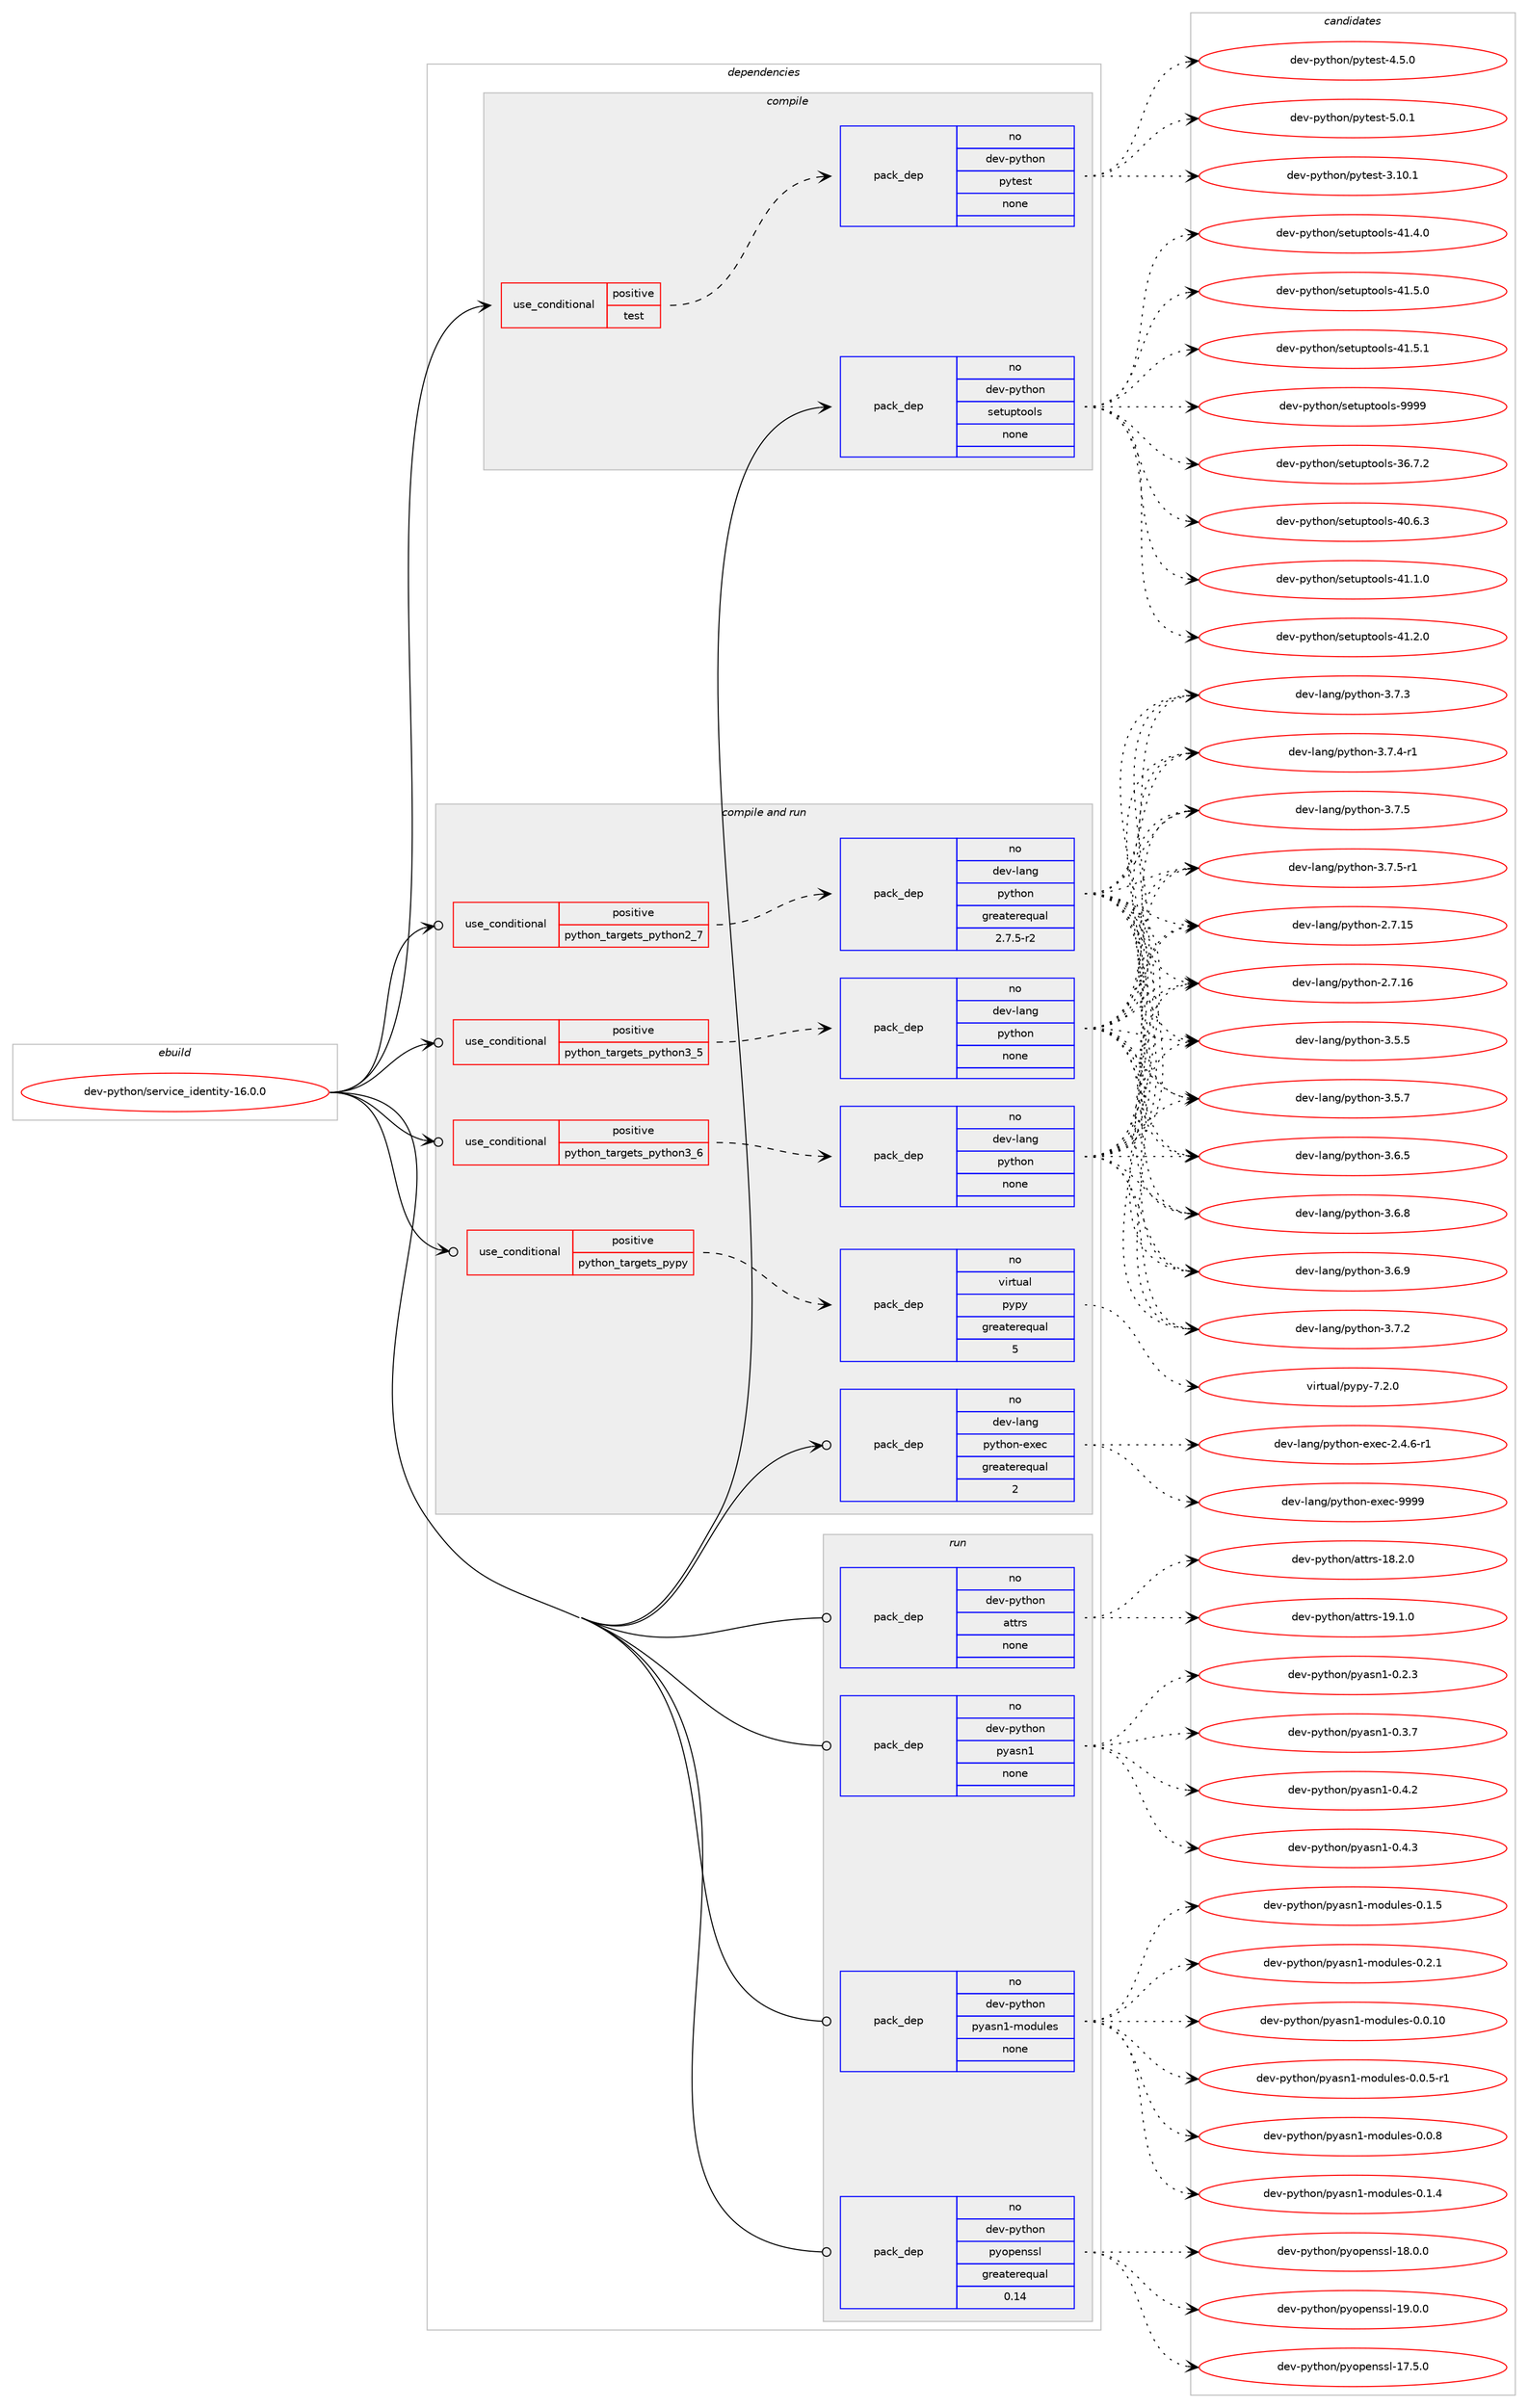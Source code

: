 digraph prolog {

# *************
# Graph options
# *************

newrank=true;
concentrate=true;
compound=true;
graph [rankdir=LR,fontname=Helvetica,fontsize=10,ranksep=1.5];#, ranksep=2.5, nodesep=0.2];
edge  [arrowhead=vee];
node  [fontname=Helvetica,fontsize=10];

# **********
# The ebuild
# **********

subgraph cluster_leftcol {
color=gray;
rank=same;
label=<<i>ebuild</i>>;
id [label="dev-python/service_identity-16.0.0", color=red, width=4, href="../dev-python/service_identity-16.0.0.svg"];
}

# ****************
# The dependencies
# ****************

subgraph cluster_midcol {
color=gray;
label=<<i>dependencies</i>>;
subgraph cluster_compile {
fillcolor="#eeeeee";
style=filled;
label=<<i>compile</i>>;
subgraph cond149176 {
dependency636740 [label=<<TABLE BORDER="0" CELLBORDER="1" CELLSPACING="0" CELLPADDING="4"><TR><TD ROWSPAN="3" CELLPADDING="10">use_conditional</TD></TR><TR><TD>positive</TD></TR><TR><TD>test</TD></TR></TABLE>>, shape=none, color=red];
subgraph pack475683 {
dependency636741 [label=<<TABLE BORDER="0" CELLBORDER="1" CELLSPACING="0" CELLPADDING="4" WIDTH="220"><TR><TD ROWSPAN="6" CELLPADDING="30">pack_dep</TD></TR><TR><TD WIDTH="110">no</TD></TR><TR><TD>dev-python</TD></TR><TR><TD>pytest</TD></TR><TR><TD>none</TD></TR><TR><TD></TD></TR></TABLE>>, shape=none, color=blue];
}
dependency636740:e -> dependency636741:w [weight=20,style="dashed",arrowhead="vee"];
}
id:e -> dependency636740:w [weight=20,style="solid",arrowhead="vee"];
subgraph pack475684 {
dependency636742 [label=<<TABLE BORDER="0" CELLBORDER="1" CELLSPACING="0" CELLPADDING="4" WIDTH="220"><TR><TD ROWSPAN="6" CELLPADDING="30">pack_dep</TD></TR><TR><TD WIDTH="110">no</TD></TR><TR><TD>dev-python</TD></TR><TR><TD>setuptools</TD></TR><TR><TD>none</TD></TR><TR><TD></TD></TR></TABLE>>, shape=none, color=blue];
}
id:e -> dependency636742:w [weight=20,style="solid",arrowhead="vee"];
}
subgraph cluster_compileandrun {
fillcolor="#eeeeee";
style=filled;
label=<<i>compile and run</i>>;
subgraph cond149177 {
dependency636743 [label=<<TABLE BORDER="0" CELLBORDER="1" CELLSPACING="0" CELLPADDING="4"><TR><TD ROWSPAN="3" CELLPADDING="10">use_conditional</TD></TR><TR><TD>positive</TD></TR><TR><TD>python_targets_pypy</TD></TR></TABLE>>, shape=none, color=red];
subgraph pack475685 {
dependency636744 [label=<<TABLE BORDER="0" CELLBORDER="1" CELLSPACING="0" CELLPADDING="4" WIDTH="220"><TR><TD ROWSPAN="6" CELLPADDING="30">pack_dep</TD></TR><TR><TD WIDTH="110">no</TD></TR><TR><TD>virtual</TD></TR><TR><TD>pypy</TD></TR><TR><TD>greaterequal</TD></TR><TR><TD>5</TD></TR></TABLE>>, shape=none, color=blue];
}
dependency636743:e -> dependency636744:w [weight=20,style="dashed",arrowhead="vee"];
}
id:e -> dependency636743:w [weight=20,style="solid",arrowhead="odotvee"];
subgraph cond149178 {
dependency636745 [label=<<TABLE BORDER="0" CELLBORDER="1" CELLSPACING="0" CELLPADDING="4"><TR><TD ROWSPAN="3" CELLPADDING="10">use_conditional</TD></TR><TR><TD>positive</TD></TR><TR><TD>python_targets_python2_7</TD></TR></TABLE>>, shape=none, color=red];
subgraph pack475686 {
dependency636746 [label=<<TABLE BORDER="0" CELLBORDER="1" CELLSPACING="0" CELLPADDING="4" WIDTH="220"><TR><TD ROWSPAN="6" CELLPADDING="30">pack_dep</TD></TR><TR><TD WIDTH="110">no</TD></TR><TR><TD>dev-lang</TD></TR><TR><TD>python</TD></TR><TR><TD>greaterequal</TD></TR><TR><TD>2.7.5-r2</TD></TR></TABLE>>, shape=none, color=blue];
}
dependency636745:e -> dependency636746:w [weight=20,style="dashed",arrowhead="vee"];
}
id:e -> dependency636745:w [weight=20,style="solid",arrowhead="odotvee"];
subgraph cond149179 {
dependency636747 [label=<<TABLE BORDER="0" CELLBORDER="1" CELLSPACING="0" CELLPADDING="4"><TR><TD ROWSPAN="3" CELLPADDING="10">use_conditional</TD></TR><TR><TD>positive</TD></TR><TR><TD>python_targets_python3_5</TD></TR></TABLE>>, shape=none, color=red];
subgraph pack475687 {
dependency636748 [label=<<TABLE BORDER="0" CELLBORDER="1" CELLSPACING="0" CELLPADDING="4" WIDTH="220"><TR><TD ROWSPAN="6" CELLPADDING="30">pack_dep</TD></TR><TR><TD WIDTH="110">no</TD></TR><TR><TD>dev-lang</TD></TR><TR><TD>python</TD></TR><TR><TD>none</TD></TR><TR><TD></TD></TR></TABLE>>, shape=none, color=blue];
}
dependency636747:e -> dependency636748:w [weight=20,style="dashed",arrowhead="vee"];
}
id:e -> dependency636747:w [weight=20,style="solid",arrowhead="odotvee"];
subgraph cond149180 {
dependency636749 [label=<<TABLE BORDER="0" CELLBORDER="1" CELLSPACING="0" CELLPADDING="4"><TR><TD ROWSPAN="3" CELLPADDING="10">use_conditional</TD></TR><TR><TD>positive</TD></TR><TR><TD>python_targets_python3_6</TD></TR></TABLE>>, shape=none, color=red];
subgraph pack475688 {
dependency636750 [label=<<TABLE BORDER="0" CELLBORDER="1" CELLSPACING="0" CELLPADDING="4" WIDTH="220"><TR><TD ROWSPAN="6" CELLPADDING="30">pack_dep</TD></TR><TR><TD WIDTH="110">no</TD></TR><TR><TD>dev-lang</TD></TR><TR><TD>python</TD></TR><TR><TD>none</TD></TR><TR><TD></TD></TR></TABLE>>, shape=none, color=blue];
}
dependency636749:e -> dependency636750:w [weight=20,style="dashed",arrowhead="vee"];
}
id:e -> dependency636749:w [weight=20,style="solid",arrowhead="odotvee"];
subgraph pack475689 {
dependency636751 [label=<<TABLE BORDER="0" CELLBORDER="1" CELLSPACING="0" CELLPADDING="4" WIDTH="220"><TR><TD ROWSPAN="6" CELLPADDING="30">pack_dep</TD></TR><TR><TD WIDTH="110">no</TD></TR><TR><TD>dev-lang</TD></TR><TR><TD>python-exec</TD></TR><TR><TD>greaterequal</TD></TR><TR><TD>2</TD></TR></TABLE>>, shape=none, color=blue];
}
id:e -> dependency636751:w [weight=20,style="solid",arrowhead="odotvee"];
}
subgraph cluster_run {
fillcolor="#eeeeee";
style=filled;
label=<<i>run</i>>;
subgraph pack475690 {
dependency636752 [label=<<TABLE BORDER="0" CELLBORDER="1" CELLSPACING="0" CELLPADDING="4" WIDTH="220"><TR><TD ROWSPAN="6" CELLPADDING="30">pack_dep</TD></TR><TR><TD WIDTH="110">no</TD></TR><TR><TD>dev-python</TD></TR><TR><TD>attrs</TD></TR><TR><TD>none</TD></TR><TR><TD></TD></TR></TABLE>>, shape=none, color=blue];
}
id:e -> dependency636752:w [weight=20,style="solid",arrowhead="odot"];
subgraph pack475691 {
dependency636753 [label=<<TABLE BORDER="0" CELLBORDER="1" CELLSPACING="0" CELLPADDING="4" WIDTH="220"><TR><TD ROWSPAN="6" CELLPADDING="30">pack_dep</TD></TR><TR><TD WIDTH="110">no</TD></TR><TR><TD>dev-python</TD></TR><TR><TD>pyasn1</TD></TR><TR><TD>none</TD></TR><TR><TD></TD></TR></TABLE>>, shape=none, color=blue];
}
id:e -> dependency636753:w [weight=20,style="solid",arrowhead="odot"];
subgraph pack475692 {
dependency636754 [label=<<TABLE BORDER="0" CELLBORDER="1" CELLSPACING="0" CELLPADDING="4" WIDTH="220"><TR><TD ROWSPAN="6" CELLPADDING="30">pack_dep</TD></TR><TR><TD WIDTH="110">no</TD></TR><TR><TD>dev-python</TD></TR><TR><TD>pyasn1-modules</TD></TR><TR><TD>none</TD></TR><TR><TD></TD></TR></TABLE>>, shape=none, color=blue];
}
id:e -> dependency636754:w [weight=20,style="solid",arrowhead="odot"];
subgraph pack475693 {
dependency636755 [label=<<TABLE BORDER="0" CELLBORDER="1" CELLSPACING="0" CELLPADDING="4" WIDTH="220"><TR><TD ROWSPAN="6" CELLPADDING="30">pack_dep</TD></TR><TR><TD WIDTH="110">no</TD></TR><TR><TD>dev-python</TD></TR><TR><TD>pyopenssl</TD></TR><TR><TD>greaterequal</TD></TR><TR><TD>0.14</TD></TR></TABLE>>, shape=none, color=blue];
}
id:e -> dependency636755:w [weight=20,style="solid",arrowhead="odot"];
}
}

# **************
# The candidates
# **************

subgraph cluster_choices {
rank=same;
color=gray;
label=<<i>candidates</i>>;

subgraph choice475683 {
color=black;
nodesep=1;
choice100101118451121211161041111104711212111610111511645514649484649 [label="dev-python/pytest-3.10.1", color=red, width=4,href="../dev-python/pytest-3.10.1.svg"];
choice1001011184511212111610411111047112121116101115116455246534648 [label="dev-python/pytest-4.5.0", color=red, width=4,href="../dev-python/pytest-4.5.0.svg"];
choice1001011184511212111610411111047112121116101115116455346484649 [label="dev-python/pytest-5.0.1", color=red, width=4,href="../dev-python/pytest-5.0.1.svg"];
dependency636741:e -> choice100101118451121211161041111104711212111610111511645514649484649:w [style=dotted,weight="100"];
dependency636741:e -> choice1001011184511212111610411111047112121116101115116455246534648:w [style=dotted,weight="100"];
dependency636741:e -> choice1001011184511212111610411111047112121116101115116455346484649:w [style=dotted,weight="100"];
}
subgraph choice475684 {
color=black;
nodesep=1;
choice100101118451121211161041111104711510111611711211611111110811545515446554650 [label="dev-python/setuptools-36.7.2", color=red, width=4,href="../dev-python/setuptools-36.7.2.svg"];
choice100101118451121211161041111104711510111611711211611111110811545524846544651 [label="dev-python/setuptools-40.6.3", color=red, width=4,href="../dev-python/setuptools-40.6.3.svg"];
choice100101118451121211161041111104711510111611711211611111110811545524946494648 [label="dev-python/setuptools-41.1.0", color=red, width=4,href="../dev-python/setuptools-41.1.0.svg"];
choice100101118451121211161041111104711510111611711211611111110811545524946504648 [label="dev-python/setuptools-41.2.0", color=red, width=4,href="../dev-python/setuptools-41.2.0.svg"];
choice100101118451121211161041111104711510111611711211611111110811545524946524648 [label="dev-python/setuptools-41.4.0", color=red, width=4,href="../dev-python/setuptools-41.4.0.svg"];
choice100101118451121211161041111104711510111611711211611111110811545524946534648 [label="dev-python/setuptools-41.5.0", color=red, width=4,href="../dev-python/setuptools-41.5.0.svg"];
choice100101118451121211161041111104711510111611711211611111110811545524946534649 [label="dev-python/setuptools-41.5.1", color=red, width=4,href="../dev-python/setuptools-41.5.1.svg"];
choice10010111845112121116104111110471151011161171121161111111081154557575757 [label="dev-python/setuptools-9999", color=red, width=4,href="../dev-python/setuptools-9999.svg"];
dependency636742:e -> choice100101118451121211161041111104711510111611711211611111110811545515446554650:w [style=dotted,weight="100"];
dependency636742:e -> choice100101118451121211161041111104711510111611711211611111110811545524846544651:w [style=dotted,weight="100"];
dependency636742:e -> choice100101118451121211161041111104711510111611711211611111110811545524946494648:w [style=dotted,weight="100"];
dependency636742:e -> choice100101118451121211161041111104711510111611711211611111110811545524946504648:w [style=dotted,weight="100"];
dependency636742:e -> choice100101118451121211161041111104711510111611711211611111110811545524946524648:w [style=dotted,weight="100"];
dependency636742:e -> choice100101118451121211161041111104711510111611711211611111110811545524946534648:w [style=dotted,weight="100"];
dependency636742:e -> choice100101118451121211161041111104711510111611711211611111110811545524946534649:w [style=dotted,weight="100"];
dependency636742:e -> choice10010111845112121116104111110471151011161171121161111111081154557575757:w [style=dotted,weight="100"];
}
subgraph choice475685 {
color=black;
nodesep=1;
choice1181051141161179710847112121112121455546504648 [label="virtual/pypy-7.2.0", color=red, width=4,href="../virtual/pypy-7.2.0.svg"];
dependency636744:e -> choice1181051141161179710847112121112121455546504648:w [style=dotted,weight="100"];
}
subgraph choice475686 {
color=black;
nodesep=1;
choice10010111845108971101034711212111610411111045504655464953 [label="dev-lang/python-2.7.15", color=red, width=4,href="../dev-lang/python-2.7.15.svg"];
choice10010111845108971101034711212111610411111045504655464954 [label="dev-lang/python-2.7.16", color=red, width=4,href="../dev-lang/python-2.7.16.svg"];
choice100101118451089711010347112121116104111110455146534653 [label="dev-lang/python-3.5.5", color=red, width=4,href="../dev-lang/python-3.5.5.svg"];
choice100101118451089711010347112121116104111110455146534655 [label="dev-lang/python-3.5.7", color=red, width=4,href="../dev-lang/python-3.5.7.svg"];
choice100101118451089711010347112121116104111110455146544653 [label="dev-lang/python-3.6.5", color=red, width=4,href="../dev-lang/python-3.6.5.svg"];
choice100101118451089711010347112121116104111110455146544656 [label="dev-lang/python-3.6.8", color=red, width=4,href="../dev-lang/python-3.6.8.svg"];
choice100101118451089711010347112121116104111110455146544657 [label="dev-lang/python-3.6.9", color=red, width=4,href="../dev-lang/python-3.6.9.svg"];
choice100101118451089711010347112121116104111110455146554650 [label="dev-lang/python-3.7.2", color=red, width=4,href="../dev-lang/python-3.7.2.svg"];
choice100101118451089711010347112121116104111110455146554651 [label="dev-lang/python-3.7.3", color=red, width=4,href="../dev-lang/python-3.7.3.svg"];
choice1001011184510897110103471121211161041111104551465546524511449 [label="dev-lang/python-3.7.4-r1", color=red, width=4,href="../dev-lang/python-3.7.4-r1.svg"];
choice100101118451089711010347112121116104111110455146554653 [label="dev-lang/python-3.7.5", color=red, width=4,href="../dev-lang/python-3.7.5.svg"];
choice1001011184510897110103471121211161041111104551465546534511449 [label="dev-lang/python-3.7.5-r1", color=red, width=4,href="../dev-lang/python-3.7.5-r1.svg"];
dependency636746:e -> choice10010111845108971101034711212111610411111045504655464953:w [style=dotted,weight="100"];
dependency636746:e -> choice10010111845108971101034711212111610411111045504655464954:w [style=dotted,weight="100"];
dependency636746:e -> choice100101118451089711010347112121116104111110455146534653:w [style=dotted,weight="100"];
dependency636746:e -> choice100101118451089711010347112121116104111110455146534655:w [style=dotted,weight="100"];
dependency636746:e -> choice100101118451089711010347112121116104111110455146544653:w [style=dotted,weight="100"];
dependency636746:e -> choice100101118451089711010347112121116104111110455146544656:w [style=dotted,weight="100"];
dependency636746:e -> choice100101118451089711010347112121116104111110455146544657:w [style=dotted,weight="100"];
dependency636746:e -> choice100101118451089711010347112121116104111110455146554650:w [style=dotted,weight="100"];
dependency636746:e -> choice100101118451089711010347112121116104111110455146554651:w [style=dotted,weight="100"];
dependency636746:e -> choice1001011184510897110103471121211161041111104551465546524511449:w [style=dotted,weight="100"];
dependency636746:e -> choice100101118451089711010347112121116104111110455146554653:w [style=dotted,weight="100"];
dependency636746:e -> choice1001011184510897110103471121211161041111104551465546534511449:w [style=dotted,weight="100"];
}
subgraph choice475687 {
color=black;
nodesep=1;
choice10010111845108971101034711212111610411111045504655464953 [label="dev-lang/python-2.7.15", color=red, width=4,href="../dev-lang/python-2.7.15.svg"];
choice10010111845108971101034711212111610411111045504655464954 [label="dev-lang/python-2.7.16", color=red, width=4,href="../dev-lang/python-2.7.16.svg"];
choice100101118451089711010347112121116104111110455146534653 [label="dev-lang/python-3.5.5", color=red, width=4,href="../dev-lang/python-3.5.5.svg"];
choice100101118451089711010347112121116104111110455146534655 [label="dev-lang/python-3.5.7", color=red, width=4,href="../dev-lang/python-3.5.7.svg"];
choice100101118451089711010347112121116104111110455146544653 [label="dev-lang/python-3.6.5", color=red, width=4,href="../dev-lang/python-3.6.5.svg"];
choice100101118451089711010347112121116104111110455146544656 [label="dev-lang/python-3.6.8", color=red, width=4,href="../dev-lang/python-3.6.8.svg"];
choice100101118451089711010347112121116104111110455146544657 [label="dev-lang/python-3.6.9", color=red, width=4,href="../dev-lang/python-3.6.9.svg"];
choice100101118451089711010347112121116104111110455146554650 [label="dev-lang/python-3.7.2", color=red, width=4,href="../dev-lang/python-3.7.2.svg"];
choice100101118451089711010347112121116104111110455146554651 [label="dev-lang/python-3.7.3", color=red, width=4,href="../dev-lang/python-3.7.3.svg"];
choice1001011184510897110103471121211161041111104551465546524511449 [label="dev-lang/python-3.7.4-r1", color=red, width=4,href="../dev-lang/python-3.7.4-r1.svg"];
choice100101118451089711010347112121116104111110455146554653 [label="dev-lang/python-3.7.5", color=red, width=4,href="../dev-lang/python-3.7.5.svg"];
choice1001011184510897110103471121211161041111104551465546534511449 [label="dev-lang/python-3.7.5-r1", color=red, width=4,href="../dev-lang/python-3.7.5-r1.svg"];
dependency636748:e -> choice10010111845108971101034711212111610411111045504655464953:w [style=dotted,weight="100"];
dependency636748:e -> choice10010111845108971101034711212111610411111045504655464954:w [style=dotted,weight="100"];
dependency636748:e -> choice100101118451089711010347112121116104111110455146534653:w [style=dotted,weight="100"];
dependency636748:e -> choice100101118451089711010347112121116104111110455146534655:w [style=dotted,weight="100"];
dependency636748:e -> choice100101118451089711010347112121116104111110455146544653:w [style=dotted,weight="100"];
dependency636748:e -> choice100101118451089711010347112121116104111110455146544656:w [style=dotted,weight="100"];
dependency636748:e -> choice100101118451089711010347112121116104111110455146544657:w [style=dotted,weight="100"];
dependency636748:e -> choice100101118451089711010347112121116104111110455146554650:w [style=dotted,weight="100"];
dependency636748:e -> choice100101118451089711010347112121116104111110455146554651:w [style=dotted,weight="100"];
dependency636748:e -> choice1001011184510897110103471121211161041111104551465546524511449:w [style=dotted,weight="100"];
dependency636748:e -> choice100101118451089711010347112121116104111110455146554653:w [style=dotted,weight="100"];
dependency636748:e -> choice1001011184510897110103471121211161041111104551465546534511449:w [style=dotted,weight="100"];
}
subgraph choice475688 {
color=black;
nodesep=1;
choice10010111845108971101034711212111610411111045504655464953 [label="dev-lang/python-2.7.15", color=red, width=4,href="../dev-lang/python-2.7.15.svg"];
choice10010111845108971101034711212111610411111045504655464954 [label="dev-lang/python-2.7.16", color=red, width=4,href="../dev-lang/python-2.7.16.svg"];
choice100101118451089711010347112121116104111110455146534653 [label="dev-lang/python-3.5.5", color=red, width=4,href="../dev-lang/python-3.5.5.svg"];
choice100101118451089711010347112121116104111110455146534655 [label="dev-lang/python-3.5.7", color=red, width=4,href="../dev-lang/python-3.5.7.svg"];
choice100101118451089711010347112121116104111110455146544653 [label="dev-lang/python-3.6.5", color=red, width=4,href="../dev-lang/python-3.6.5.svg"];
choice100101118451089711010347112121116104111110455146544656 [label="dev-lang/python-3.6.8", color=red, width=4,href="../dev-lang/python-3.6.8.svg"];
choice100101118451089711010347112121116104111110455146544657 [label="dev-lang/python-3.6.9", color=red, width=4,href="../dev-lang/python-3.6.9.svg"];
choice100101118451089711010347112121116104111110455146554650 [label="dev-lang/python-3.7.2", color=red, width=4,href="../dev-lang/python-3.7.2.svg"];
choice100101118451089711010347112121116104111110455146554651 [label="dev-lang/python-3.7.3", color=red, width=4,href="../dev-lang/python-3.7.3.svg"];
choice1001011184510897110103471121211161041111104551465546524511449 [label="dev-lang/python-3.7.4-r1", color=red, width=4,href="../dev-lang/python-3.7.4-r1.svg"];
choice100101118451089711010347112121116104111110455146554653 [label="dev-lang/python-3.7.5", color=red, width=4,href="../dev-lang/python-3.7.5.svg"];
choice1001011184510897110103471121211161041111104551465546534511449 [label="dev-lang/python-3.7.5-r1", color=red, width=4,href="../dev-lang/python-3.7.5-r1.svg"];
dependency636750:e -> choice10010111845108971101034711212111610411111045504655464953:w [style=dotted,weight="100"];
dependency636750:e -> choice10010111845108971101034711212111610411111045504655464954:w [style=dotted,weight="100"];
dependency636750:e -> choice100101118451089711010347112121116104111110455146534653:w [style=dotted,weight="100"];
dependency636750:e -> choice100101118451089711010347112121116104111110455146534655:w [style=dotted,weight="100"];
dependency636750:e -> choice100101118451089711010347112121116104111110455146544653:w [style=dotted,weight="100"];
dependency636750:e -> choice100101118451089711010347112121116104111110455146544656:w [style=dotted,weight="100"];
dependency636750:e -> choice100101118451089711010347112121116104111110455146544657:w [style=dotted,weight="100"];
dependency636750:e -> choice100101118451089711010347112121116104111110455146554650:w [style=dotted,weight="100"];
dependency636750:e -> choice100101118451089711010347112121116104111110455146554651:w [style=dotted,weight="100"];
dependency636750:e -> choice1001011184510897110103471121211161041111104551465546524511449:w [style=dotted,weight="100"];
dependency636750:e -> choice100101118451089711010347112121116104111110455146554653:w [style=dotted,weight="100"];
dependency636750:e -> choice1001011184510897110103471121211161041111104551465546534511449:w [style=dotted,weight="100"];
}
subgraph choice475689 {
color=black;
nodesep=1;
choice10010111845108971101034711212111610411111045101120101994550465246544511449 [label="dev-lang/python-exec-2.4.6-r1", color=red, width=4,href="../dev-lang/python-exec-2.4.6-r1.svg"];
choice10010111845108971101034711212111610411111045101120101994557575757 [label="dev-lang/python-exec-9999", color=red, width=4,href="../dev-lang/python-exec-9999.svg"];
dependency636751:e -> choice10010111845108971101034711212111610411111045101120101994550465246544511449:w [style=dotted,weight="100"];
dependency636751:e -> choice10010111845108971101034711212111610411111045101120101994557575757:w [style=dotted,weight="100"];
}
subgraph choice475690 {
color=black;
nodesep=1;
choice10010111845112121116104111110479711611611411545495646504648 [label="dev-python/attrs-18.2.0", color=red, width=4,href="../dev-python/attrs-18.2.0.svg"];
choice10010111845112121116104111110479711611611411545495746494648 [label="dev-python/attrs-19.1.0", color=red, width=4,href="../dev-python/attrs-19.1.0.svg"];
dependency636752:e -> choice10010111845112121116104111110479711611611411545495646504648:w [style=dotted,weight="100"];
dependency636752:e -> choice10010111845112121116104111110479711611611411545495746494648:w [style=dotted,weight="100"];
}
subgraph choice475691 {
color=black;
nodesep=1;
choice10010111845112121116104111110471121219711511049454846504651 [label="dev-python/pyasn1-0.2.3", color=red, width=4,href="../dev-python/pyasn1-0.2.3.svg"];
choice10010111845112121116104111110471121219711511049454846514655 [label="dev-python/pyasn1-0.3.7", color=red, width=4,href="../dev-python/pyasn1-0.3.7.svg"];
choice10010111845112121116104111110471121219711511049454846524650 [label="dev-python/pyasn1-0.4.2", color=red, width=4,href="../dev-python/pyasn1-0.4.2.svg"];
choice10010111845112121116104111110471121219711511049454846524651 [label="dev-python/pyasn1-0.4.3", color=red, width=4,href="../dev-python/pyasn1-0.4.3.svg"];
dependency636753:e -> choice10010111845112121116104111110471121219711511049454846504651:w [style=dotted,weight="100"];
dependency636753:e -> choice10010111845112121116104111110471121219711511049454846514655:w [style=dotted,weight="100"];
dependency636753:e -> choice10010111845112121116104111110471121219711511049454846524650:w [style=dotted,weight="100"];
dependency636753:e -> choice10010111845112121116104111110471121219711511049454846524651:w [style=dotted,weight="100"];
}
subgraph choice475692 {
color=black;
nodesep=1;
choice100101118451121211161041111104711212197115110494510911110011710810111545484648464948 [label="dev-python/pyasn1-modules-0.0.10", color=red, width=4,href="../dev-python/pyasn1-modules-0.0.10.svg"];
choice10010111845112121116104111110471121219711511049451091111001171081011154548464846534511449 [label="dev-python/pyasn1-modules-0.0.5-r1", color=red, width=4,href="../dev-python/pyasn1-modules-0.0.5-r1.svg"];
choice1001011184511212111610411111047112121971151104945109111100117108101115454846484656 [label="dev-python/pyasn1-modules-0.0.8", color=red, width=4,href="../dev-python/pyasn1-modules-0.0.8.svg"];
choice1001011184511212111610411111047112121971151104945109111100117108101115454846494652 [label="dev-python/pyasn1-modules-0.1.4", color=red, width=4,href="../dev-python/pyasn1-modules-0.1.4.svg"];
choice1001011184511212111610411111047112121971151104945109111100117108101115454846494653 [label="dev-python/pyasn1-modules-0.1.5", color=red, width=4,href="../dev-python/pyasn1-modules-0.1.5.svg"];
choice1001011184511212111610411111047112121971151104945109111100117108101115454846504649 [label="dev-python/pyasn1-modules-0.2.1", color=red, width=4,href="../dev-python/pyasn1-modules-0.2.1.svg"];
dependency636754:e -> choice100101118451121211161041111104711212197115110494510911110011710810111545484648464948:w [style=dotted,weight="100"];
dependency636754:e -> choice10010111845112121116104111110471121219711511049451091111001171081011154548464846534511449:w [style=dotted,weight="100"];
dependency636754:e -> choice1001011184511212111610411111047112121971151104945109111100117108101115454846484656:w [style=dotted,weight="100"];
dependency636754:e -> choice1001011184511212111610411111047112121971151104945109111100117108101115454846494652:w [style=dotted,weight="100"];
dependency636754:e -> choice1001011184511212111610411111047112121971151104945109111100117108101115454846494653:w [style=dotted,weight="100"];
dependency636754:e -> choice1001011184511212111610411111047112121971151104945109111100117108101115454846504649:w [style=dotted,weight="100"];
}
subgraph choice475693 {
color=black;
nodesep=1;
choice100101118451121211161041111104711212111111210111011511510845495546534648 [label="dev-python/pyopenssl-17.5.0", color=red, width=4,href="../dev-python/pyopenssl-17.5.0.svg"];
choice100101118451121211161041111104711212111111210111011511510845495646484648 [label="dev-python/pyopenssl-18.0.0", color=red, width=4,href="../dev-python/pyopenssl-18.0.0.svg"];
choice100101118451121211161041111104711212111111210111011511510845495746484648 [label="dev-python/pyopenssl-19.0.0", color=red, width=4,href="../dev-python/pyopenssl-19.0.0.svg"];
dependency636755:e -> choice100101118451121211161041111104711212111111210111011511510845495546534648:w [style=dotted,weight="100"];
dependency636755:e -> choice100101118451121211161041111104711212111111210111011511510845495646484648:w [style=dotted,weight="100"];
dependency636755:e -> choice100101118451121211161041111104711212111111210111011511510845495746484648:w [style=dotted,weight="100"];
}
}

}
